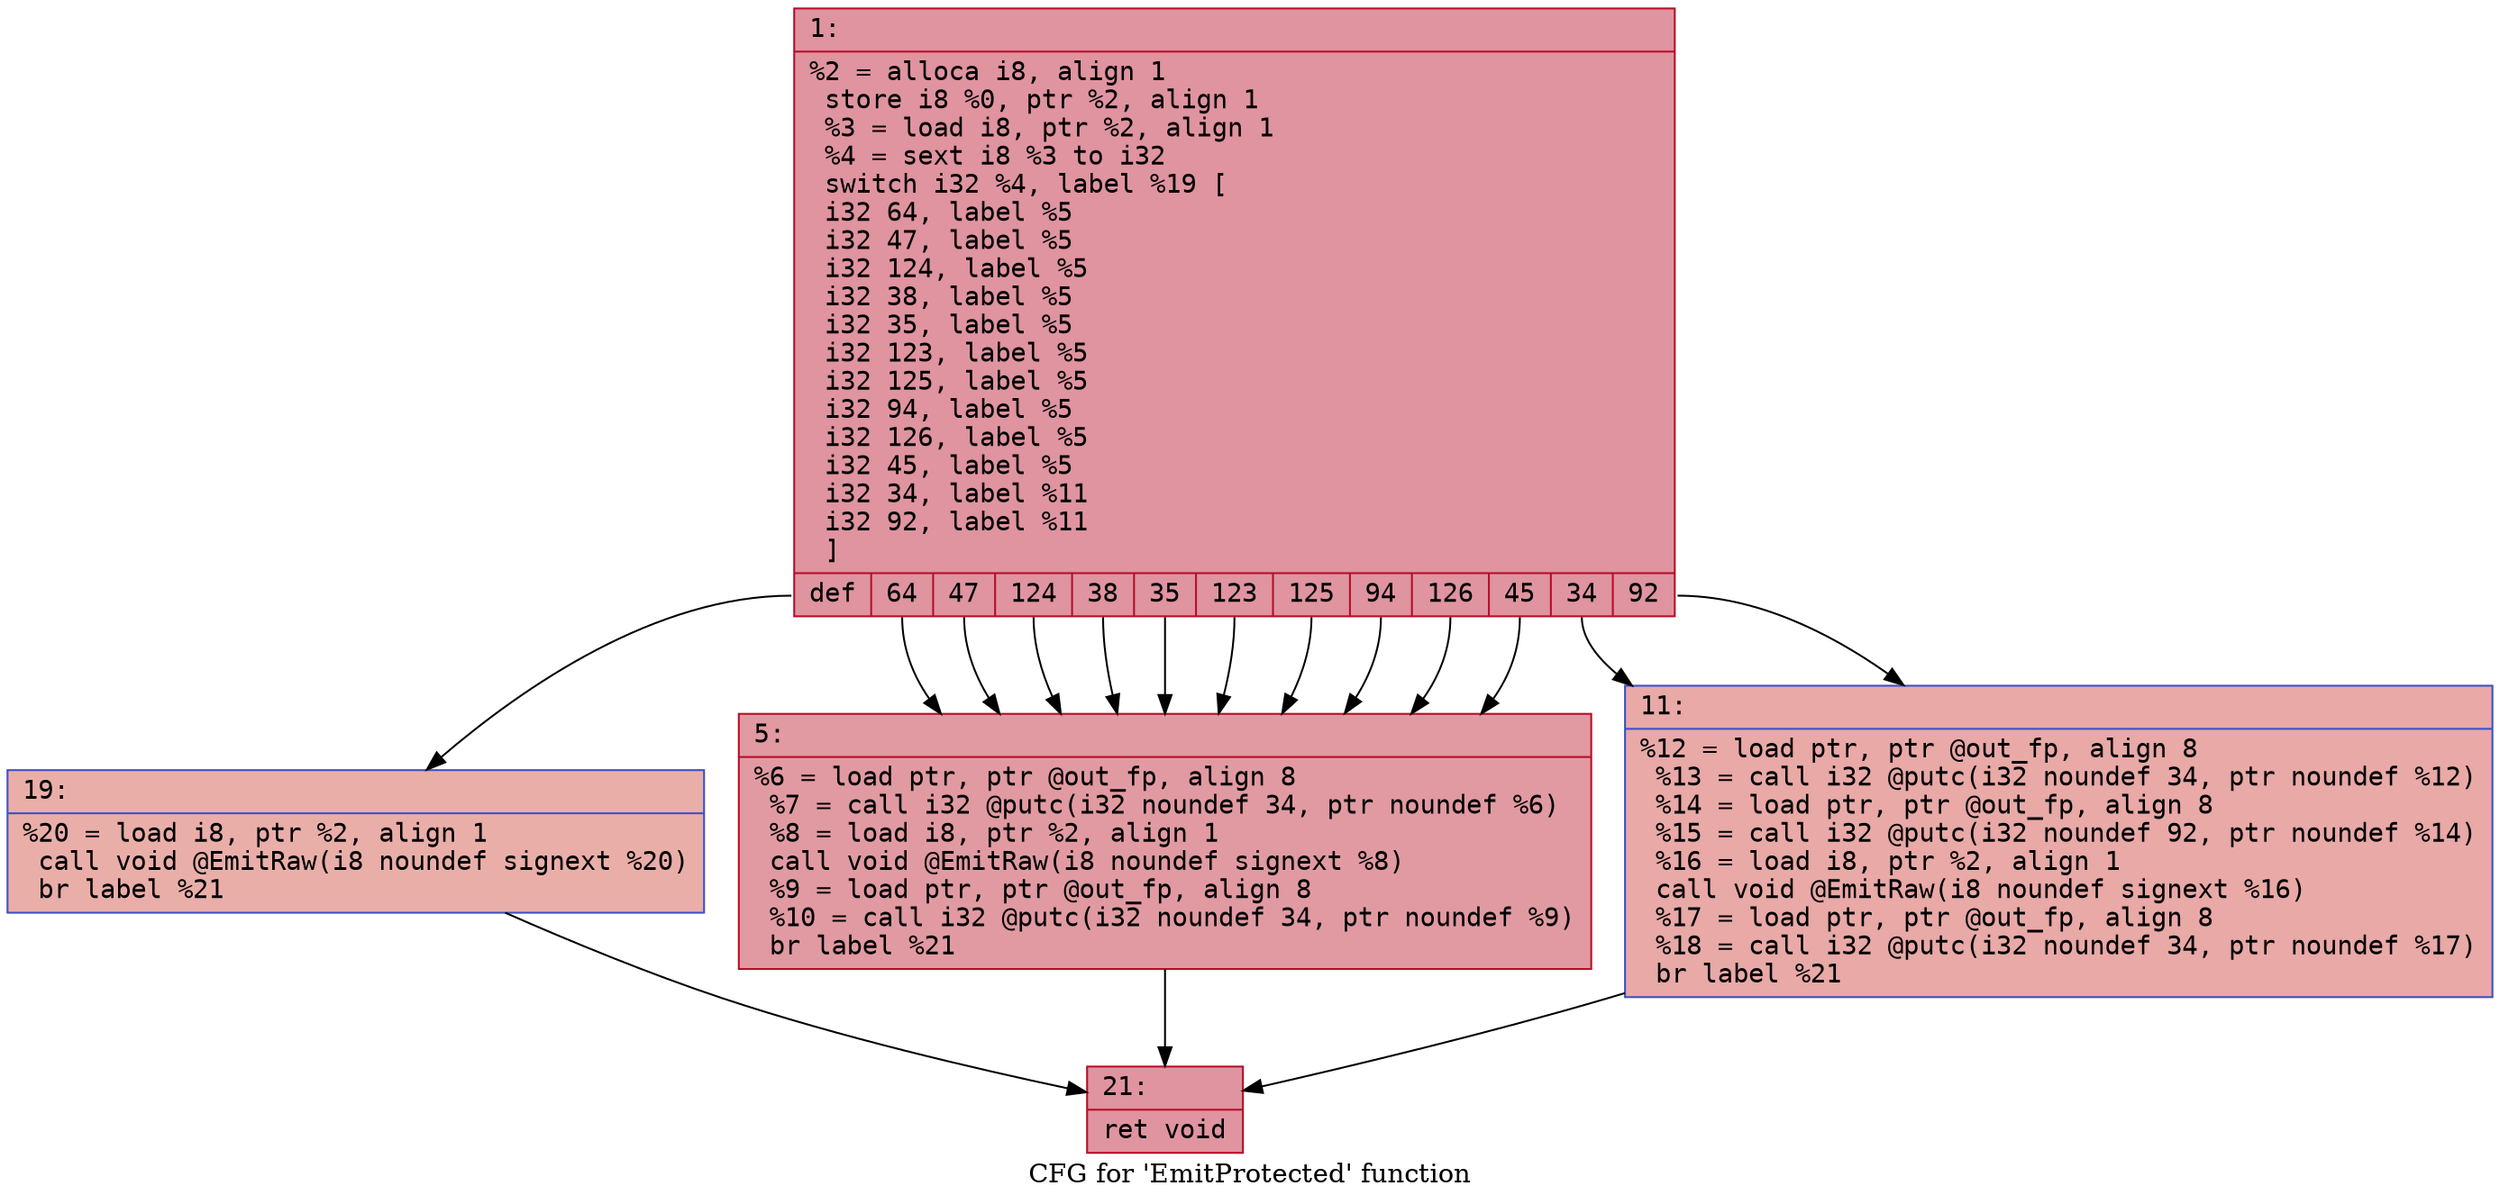 digraph "CFG for 'EmitProtected' function" {
	label="CFG for 'EmitProtected' function";

	Node0x6000005a32f0 [shape=record,color="#b70d28ff", style=filled, fillcolor="#b70d2870" fontname="Courier",label="{1:\l|  %2 = alloca i8, align 1\l  store i8 %0, ptr %2, align 1\l  %3 = load i8, ptr %2, align 1\l  %4 = sext i8 %3 to i32\l  switch i32 %4, label %19 [\l    i32 64, label %5\l    i32 47, label %5\l    i32 124, label %5\l    i32 38, label %5\l    i32 35, label %5\l    i32 123, label %5\l    i32 125, label %5\l    i32 94, label %5\l    i32 126, label %5\l    i32 45, label %5\l    i32 34, label %11\l    i32 92, label %11\l  ]\l|{<s0>def|<s1>64|<s2>47|<s3>124|<s4>38|<s5>35|<s6>123|<s7>125|<s8>94|<s9>126|<s10>45|<s11>34|<s12>92}}"];
	Node0x6000005a32f0:s0 -> Node0x6000005a34d0[tooltip="1 -> 19\nProbability 7.69%" ];
	Node0x6000005a32f0:s1 -> Node0x6000005a3430[tooltip="1 -> 5\nProbability 76.92%" ];
	Node0x6000005a32f0:s2 -> Node0x6000005a3430[tooltip="1 -> 5\nProbability 76.92%" ];
	Node0x6000005a32f0:s3 -> Node0x6000005a3430[tooltip="1 -> 5\nProbability 76.92%" ];
	Node0x6000005a32f0:s4 -> Node0x6000005a3430[tooltip="1 -> 5\nProbability 76.92%" ];
	Node0x6000005a32f0:s5 -> Node0x6000005a3430[tooltip="1 -> 5\nProbability 76.92%" ];
	Node0x6000005a32f0:s6 -> Node0x6000005a3430[tooltip="1 -> 5\nProbability 76.92%" ];
	Node0x6000005a32f0:s7 -> Node0x6000005a3430[tooltip="1 -> 5\nProbability 76.92%" ];
	Node0x6000005a32f0:s8 -> Node0x6000005a3430[tooltip="1 -> 5\nProbability 76.92%" ];
	Node0x6000005a32f0:s9 -> Node0x6000005a3430[tooltip="1 -> 5\nProbability 76.92%" ];
	Node0x6000005a32f0:s10 -> Node0x6000005a3430[tooltip="1 -> 5\nProbability 76.92%" ];
	Node0x6000005a32f0:s11 -> Node0x6000005a3480[tooltip="1 -> 11\nProbability 15.38%" ];
	Node0x6000005a32f0:s12 -> Node0x6000005a3480[tooltip="1 -> 11\nProbability 15.38%" ];
	Node0x6000005a3430 [shape=record,color="#b70d28ff", style=filled, fillcolor="#bb1b2c70" fontname="Courier",label="{5:\l|  %6 = load ptr, ptr @out_fp, align 8\l  %7 = call i32 @putc(i32 noundef 34, ptr noundef %6)\l  %8 = load i8, ptr %2, align 1\l  call void @EmitRaw(i8 noundef signext %8)\l  %9 = load ptr, ptr @out_fp, align 8\l  %10 = call i32 @putc(i32 noundef 34, ptr noundef %9)\l  br label %21\l}"];
	Node0x6000005a3430 -> Node0x6000005a3520[tooltip="5 -> 21\nProbability 100.00%" ];
	Node0x6000005a3480 [shape=record,color="#3d50c3ff", style=filled, fillcolor="#ca3b3770" fontname="Courier",label="{11:\l|  %12 = load ptr, ptr @out_fp, align 8\l  %13 = call i32 @putc(i32 noundef 34, ptr noundef %12)\l  %14 = load ptr, ptr @out_fp, align 8\l  %15 = call i32 @putc(i32 noundef 92, ptr noundef %14)\l  %16 = load i8, ptr %2, align 1\l  call void @EmitRaw(i8 noundef signext %16)\l  %17 = load ptr, ptr @out_fp, align 8\l  %18 = call i32 @putc(i32 noundef 34, ptr noundef %17)\l  br label %21\l}"];
	Node0x6000005a3480 -> Node0x6000005a3520[tooltip="11 -> 21\nProbability 100.00%" ];
	Node0x6000005a34d0 [shape=record,color="#3d50c3ff", style=filled, fillcolor="#d0473d70" fontname="Courier",label="{19:\l|  %20 = load i8, ptr %2, align 1\l  call void @EmitRaw(i8 noundef signext %20)\l  br label %21\l}"];
	Node0x6000005a34d0 -> Node0x6000005a3520[tooltip="19 -> 21\nProbability 100.00%" ];
	Node0x6000005a3520 [shape=record,color="#b70d28ff", style=filled, fillcolor="#b70d2870" fontname="Courier",label="{21:\l|  ret void\l}"];
}
